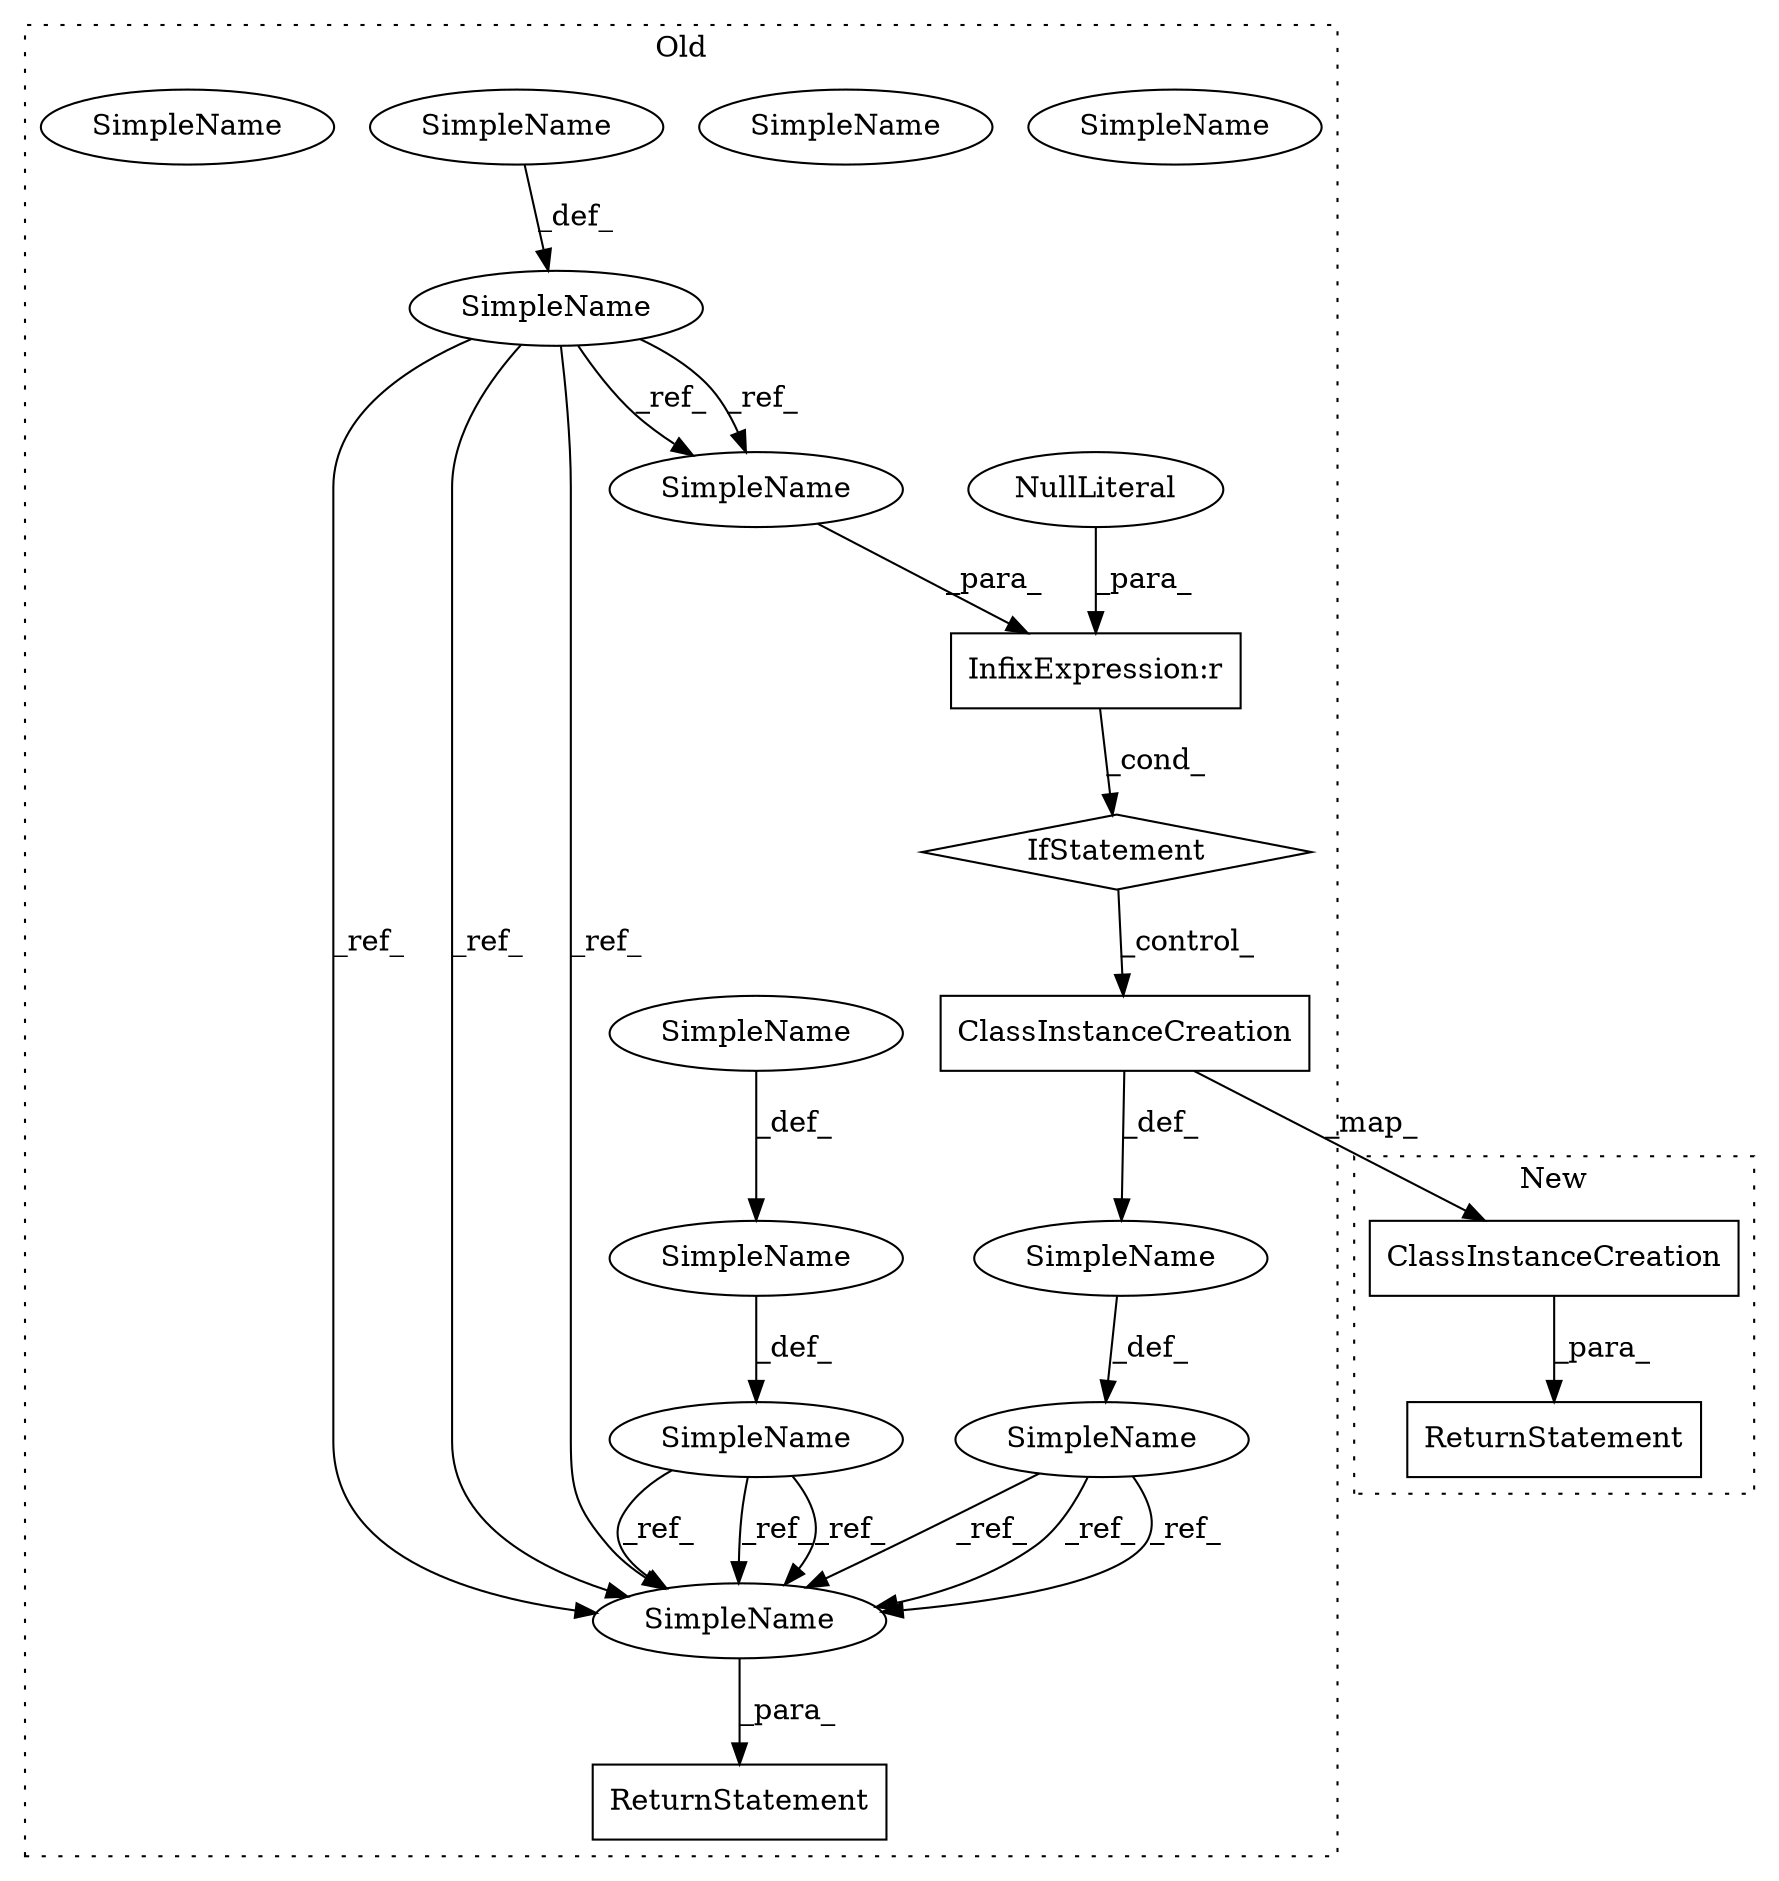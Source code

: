 digraph G {
subgraph cluster0 {
2 [label="ClassInstanceCreation" a="14" s="14525,14571" l="13,1" shape="box"];
3 [label="IfStatement" a="25" s="14122,14140" l="4,2" shape="diamond"];
4 [label="NullLiteral" a="33" s="14136" l="4" shape="ellipse"];
6 [label="ReturnStatement" a="41" s="14633" l="7" shape="box"];
7 [label="SimpleName" a="42" s="14126" l="6" shape="ellipse"];
8 [label="SimpleName" a="42" s="14185" l="6" shape="ellipse"];
9 [label="SimpleName" a="42" s="14206" l="4" shape="ellipse"];
10 [label="SimpleName" a="42" s="14096" l="6" shape="ellipse"];
11 [label="SimpleName" a="42" s="14194" l="9" shape="ellipse"];
12 [label="SimpleName" a="42" s="14640" l="6" shape="ellipse"];
13 [label="SimpleName" a="42" s="14105" l="9" shape="ellipse"];
14 [label="SimpleName" a="42" s="14126" l="6" shape="ellipse"];
15 [label="SimpleName" a="42" s="14504" l="6" shape="ellipse"];
16 [label="SimpleName" a="42" s="14513" l="9" shape="ellipse"];
17 [label="SimpleName" a="42" s="14640" l="6" shape="ellipse"];
18 [label="SimpleName" a="42" s="14640" l="6" shape="ellipse"];
19 [label="InfixExpression:r" a="27" s="14132" l="4" shape="box"];
label = "Old";
style="dotted";
}
subgraph cluster1 {
1 [label="ClassInstanceCreation" a="14" s="14156,14202" l="13,1" shape="box"];
5 [label="ReturnStatement" a="41" s="14149" l="7" shape="box"];
label = "New";
style="dotted";
}
1 -> 5 [label="_para_"];
2 -> 1 [label="_map_"];
2 -> 16 [label="_def_"];
3 -> 2 [label="_control_"];
4 -> 19 [label="_para_"];
8 -> 18 [label="_ref_"];
8 -> 18 [label="_ref_"];
8 -> 18 [label="_ref_"];
9 -> 11 [label="_def_"];
10 -> 14 [label="_ref_"];
10 -> 14 [label="_ref_"];
10 -> 18 [label="_ref_"];
10 -> 18 [label="_ref_"];
10 -> 18 [label="_ref_"];
11 -> 8 [label="_def_"];
13 -> 10 [label="_def_"];
14 -> 19 [label="_para_"];
15 -> 18 [label="_ref_"];
15 -> 18 [label="_ref_"];
15 -> 18 [label="_ref_"];
16 -> 15 [label="_def_"];
18 -> 6 [label="_para_"];
19 -> 3 [label="_cond_"];
}
